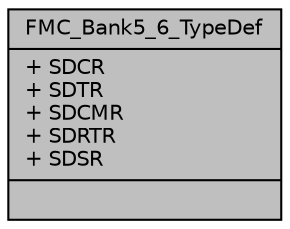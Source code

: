 digraph "FMC_Bank5_6_TypeDef"
{
  edge [fontname="Helvetica",fontsize="10",labelfontname="Helvetica",labelfontsize="10"];
  node [fontname="Helvetica",fontsize="10",shape=record];
  Node1 [label="{FMC_Bank5_6_TypeDef\n|+ SDCR\l+ SDTR\l+ SDCMR\l+ SDRTR\l+ SDSR\l|}",height=0.2,width=0.4,color="black", fillcolor="grey75", style="filled", fontcolor="black"];
}
